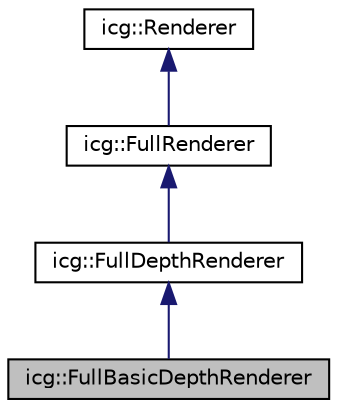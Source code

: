 digraph "icg::FullBasicDepthRenderer"
{
 // LATEX_PDF_SIZE
  edge [fontname="Helvetica",fontsize="10",labelfontname="Helvetica",labelfontsize="10"];
  node [fontname="Helvetica",fontsize="10",shape=record];
  Node1 [label="icg::FullBasicDepthRenderer",height=0.2,width=0.4,color="black", fillcolor="grey75", style="filled", fontcolor="black",tooltip="Renderer that extends the full depth renderer class with functionality from BasicDepthRendererCore to..."];
  Node2 -> Node1 [dir="back",color="midnightblue",fontsize="10",style="solid",fontname="Helvetica"];
  Node2 [label="icg::FullDepthRenderer",height=0.2,width=0.4,color="black", fillcolor="white", style="filled",URL="$classicg_1_1FullDepthRenderer.html",tooltip="Abstract Renderer class that defines a full depth renderer that extends the FullRenderer class with f..."];
  Node3 -> Node2 [dir="back",color="midnightblue",fontsize="10",style="solid",fontname="Helvetica"];
  Node3 [label="icg::FullRenderer",height=0.2,width=0.4,color="black", fillcolor="white", style="filled",URL="$classicg_1_1FullRenderer.html",tooltip="Abstract Renderer class that defines a full renderer that renders the image according to the image wi..."];
  Node4 -> Node3 [dir="back",color="midnightblue",fontsize="10",style="solid",fontname="Helvetica"];
  Node4 [label="icg::Renderer",height=0.2,width=0.4,color="black", fillcolor="white", style="filled",URL="$classicg_1_1Renderer.html",tooltip="Abstract class that defines a renderer as a single camera at a defined location."];
}
